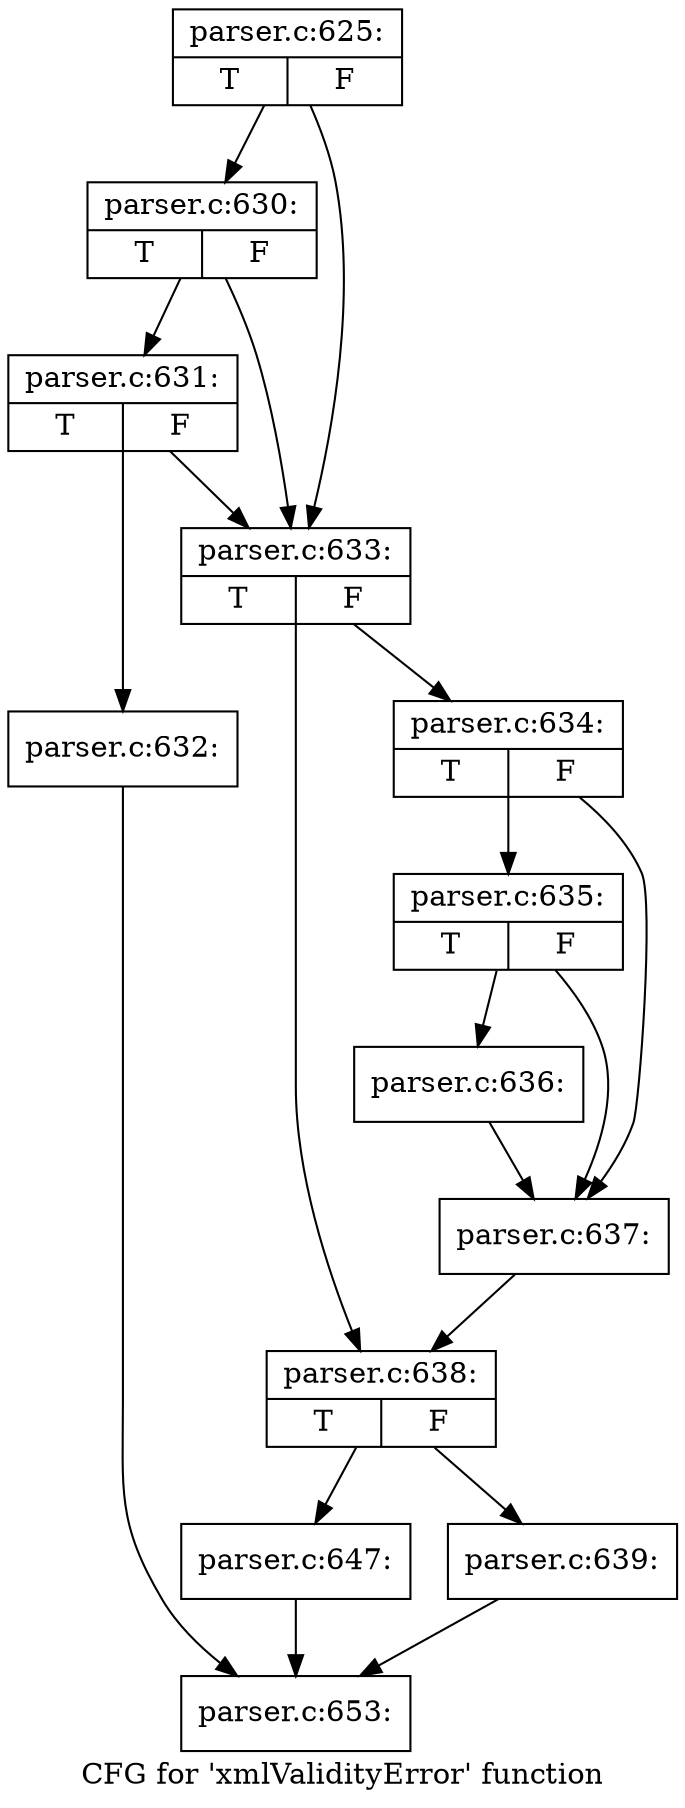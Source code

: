 digraph "CFG for 'xmlValidityError' function" {
	label="CFG for 'xmlValidityError' function";

	Node0x6021df0 [shape=record,label="{parser.c:625:|{<s0>T|<s1>F}}"];
	Node0x6021df0 -> Node0x6026ad0;
	Node0x6021df0 -> Node0x6026a00;
	Node0x6026ad0 [shape=record,label="{parser.c:630:|{<s0>T|<s1>F}}"];
	Node0x6026ad0 -> Node0x6026a50;
	Node0x6026ad0 -> Node0x6026a00;
	Node0x6026a50 [shape=record,label="{parser.c:631:|{<s0>T|<s1>F}}"];
	Node0x6026a50 -> Node0x60269b0;
	Node0x6026a50 -> Node0x6026a00;
	Node0x60269b0 [shape=record,label="{parser.c:632:}"];
	Node0x60269b0 -> Node0x6028ab0;
	Node0x6026a00 [shape=record,label="{parser.c:633:|{<s0>T|<s1>F}}"];
	Node0x6026a00 -> Node0x6027540;
	Node0x6026a00 -> Node0x6027590;
	Node0x6027540 [shape=record,label="{parser.c:634:|{<s0>T|<s1>F}}"];
	Node0x6027540 -> Node0x6027c30;
	Node0x6027540 -> Node0x6027be0;
	Node0x6027c30 [shape=record,label="{parser.c:635:|{<s0>T|<s1>F}}"];
	Node0x6027c30 -> Node0x6027b90;
	Node0x6027c30 -> Node0x6027be0;
	Node0x6027b90 [shape=record,label="{parser.c:636:}"];
	Node0x6027b90 -> Node0x6027be0;
	Node0x6027be0 [shape=record,label="{parser.c:637:}"];
	Node0x6027be0 -> Node0x6027590;
	Node0x6027590 [shape=record,label="{parser.c:638:|{<s0>T|<s1>F}}"];
	Node0x6027590 -> Node0x6028a60;
	Node0x6027590 -> Node0x6028b00;
	Node0x6028a60 [shape=record,label="{parser.c:639:}"];
	Node0x6028a60 -> Node0x6028ab0;
	Node0x6028b00 [shape=record,label="{parser.c:647:}"];
	Node0x6028b00 -> Node0x6028ab0;
	Node0x6028ab0 [shape=record,label="{parser.c:653:}"];
}
